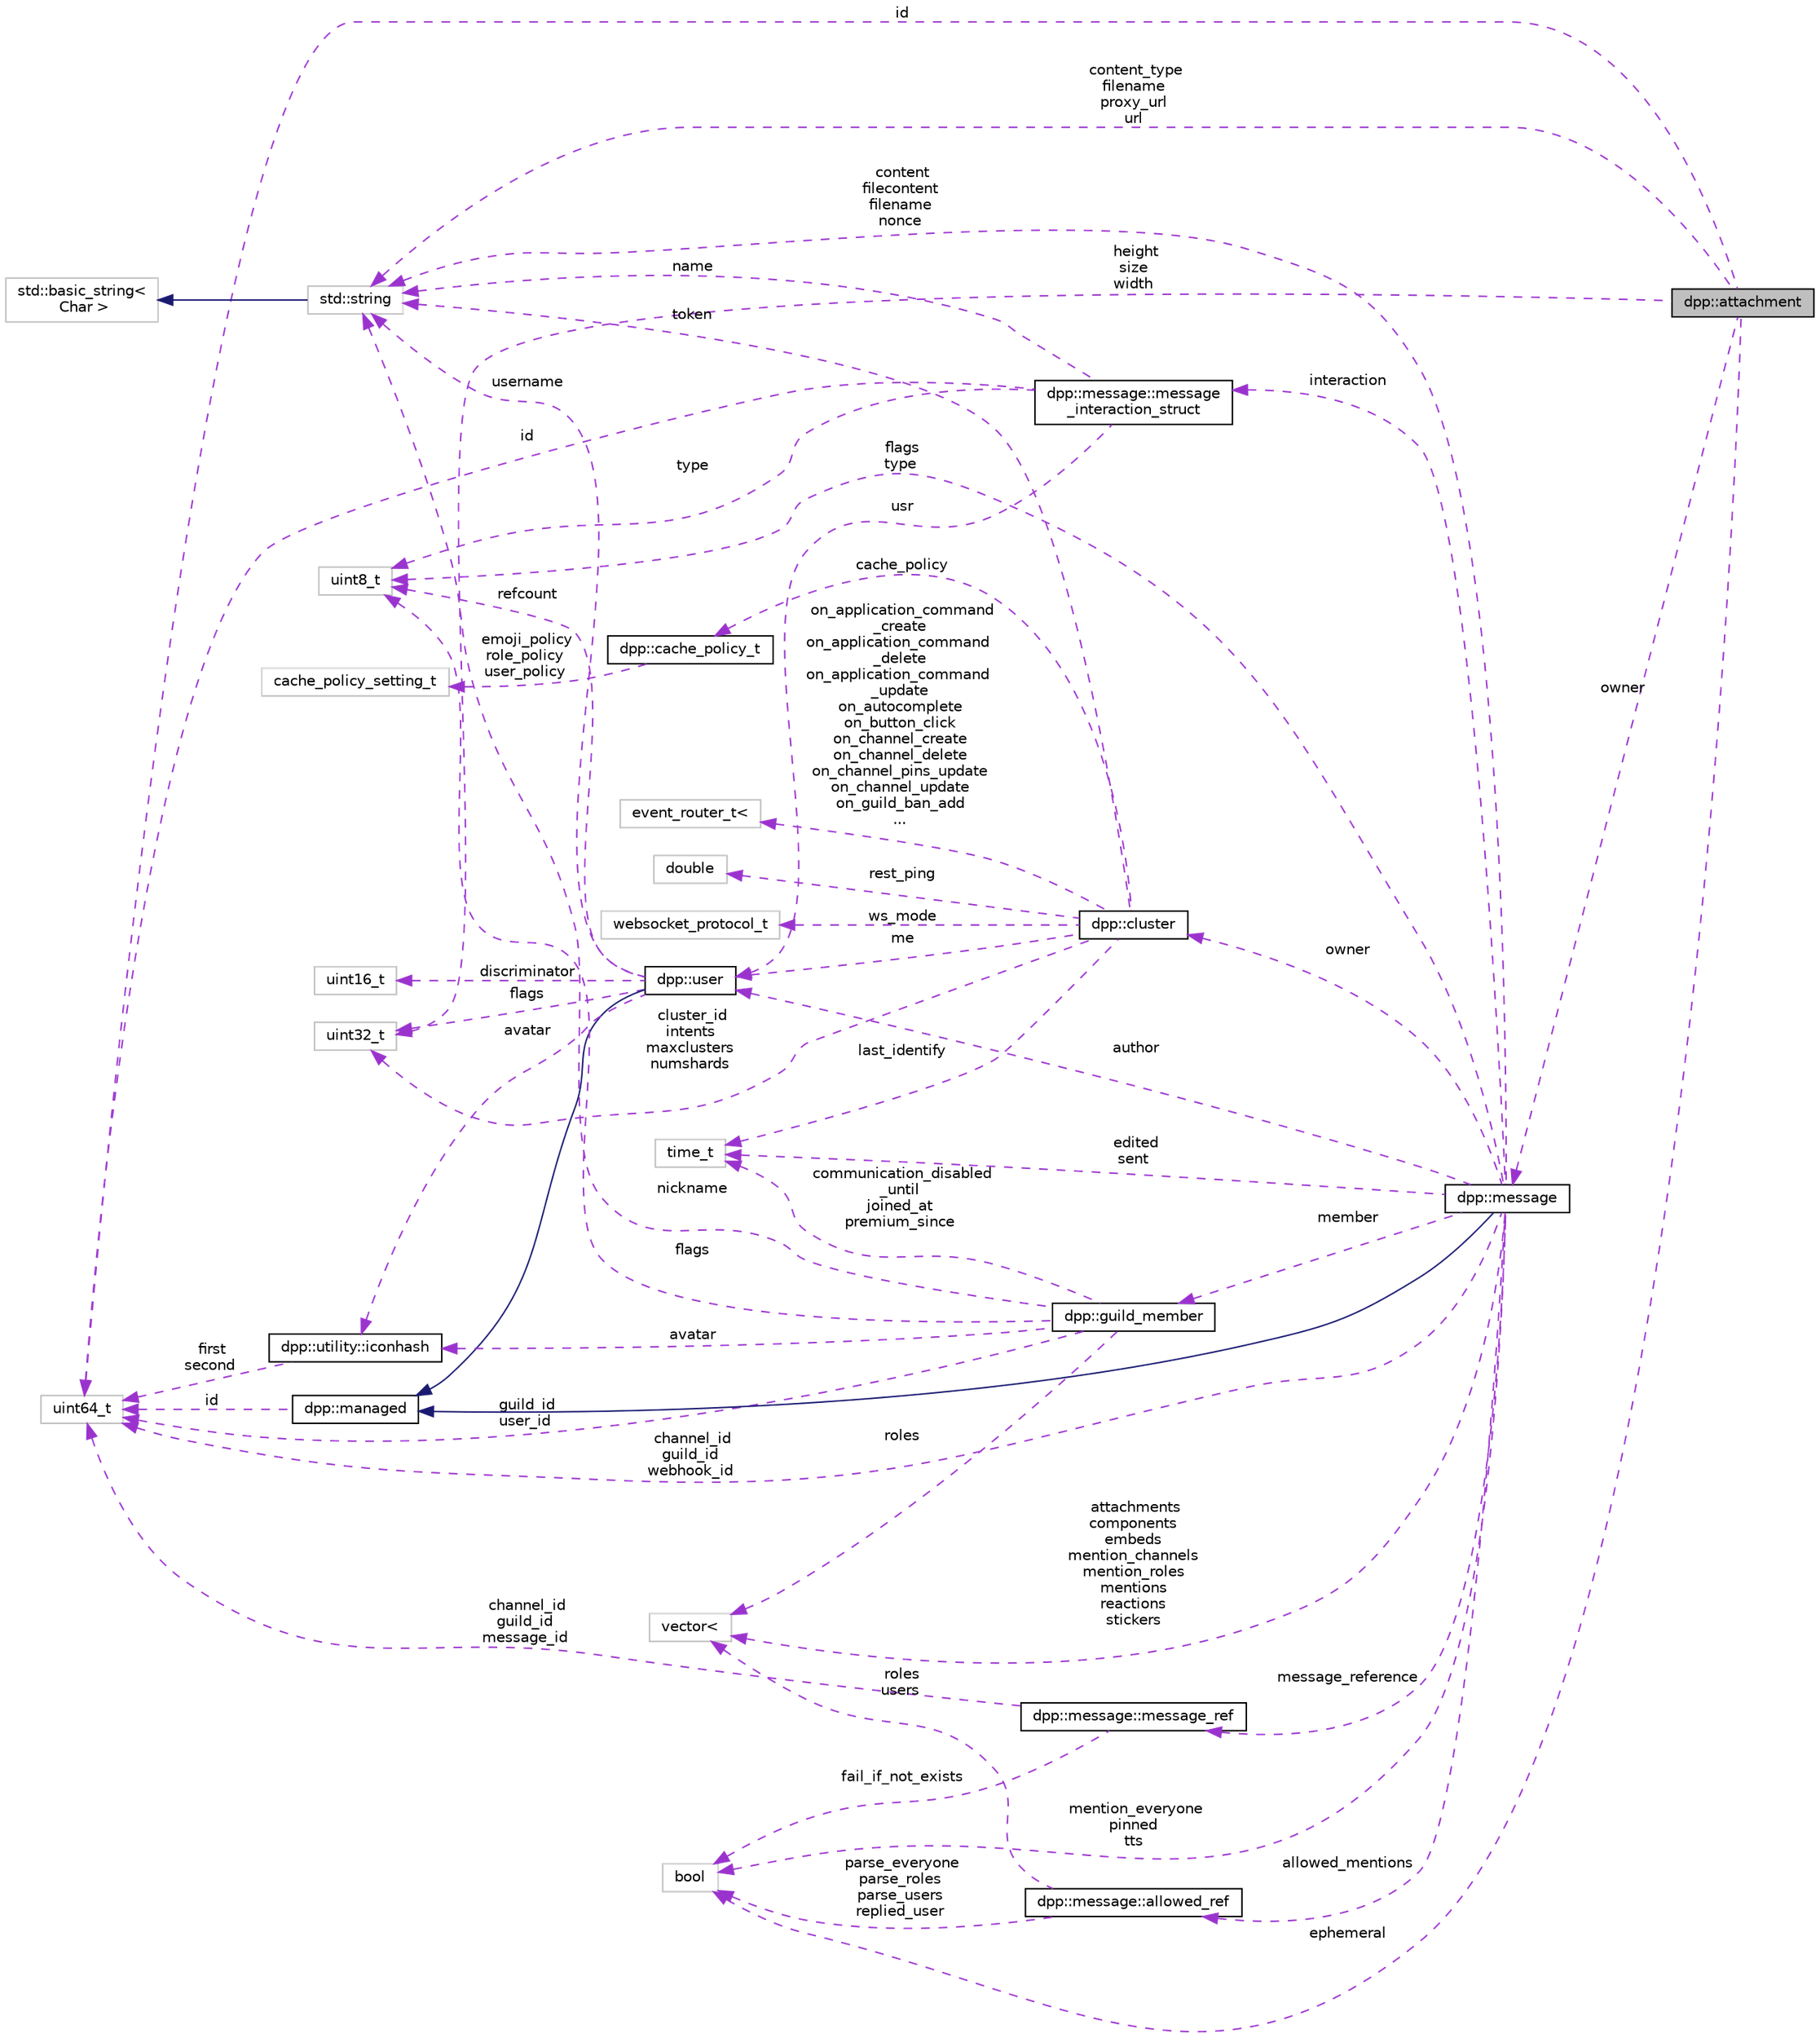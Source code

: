 digraph "dpp::attachment"
{
 // INTERACTIVE_SVG=YES
 // LATEX_PDF_SIZE
  bgcolor="transparent";
  edge [fontname="Helvetica",fontsize="10",labelfontname="Helvetica",labelfontsize="10"];
  node [fontname="Helvetica",fontsize="10",shape=record];
  rankdir="LR";
  Node1 [label="dpp::attachment",height=0.2,width=0.4,color="black", fillcolor="grey75", style="filled", fontcolor="black",tooltip="Represents an attachment in a dpp::message."];
  Node2 -> Node1 [dir="back",color="darkorchid3",fontsize="10",style="dashed",label=" id" ,fontname="Helvetica"];
  Node2 [label="uint64_t",height=0.2,width=0.4,color="grey75",tooltip=" "];
  Node3 -> Node1 [dir="back",color="darkorchid3",fontsize="10",style="dashed",label=" height\nsize\nwidth" ,fontname="Helvetica"];
  Node3 [label="uint32_t",height=0.2,width=0.4,color="grey75",tooltip=" "];
  Node4 -> Node1 [dir="back",color="darkorchid3",fontsize="10",style="dashed",label=" content_type\nfilename\nproxy_url\nurl" ,fontname="Helvetica"];
  Node4 [label="std::string",height=0.2,width=0.4,color="grey75",tooltip=" "];
  Node5 -> Node4 [dir="back",color="midnightblue",fontsize="10",style="solid",fontname="Helvetica"];
  Node5 [label="std::basic_string\<\l Char \>",height=0.2,width=0.4,color="grey75",tooltip=" "];
  Node6 -> Node1 [dir="back",color="darkorchid3",fontsize="10",style="dashed",label=" ephemeral" ,fontname="Helvetica"];
  Node6 [label="bool",height=0.2,width=0.4,color="grey75",tooltip=" "];
  Node7 -> Node1 [dir="back",color="darkorchid3",fontsize="10",style="dashed",label=" owner" ,fontname="Helvetica"];
  Node7 [label="dpp::message",height=0.2,width=0.4,color="black",URL="$structdpp_1_1message.html",tooltip="Represents messages sent and received on Discord."];
  Node8 -> Node7 [dir="back",color="midnightblue",fontsize="10",style="solid",fontname="Helvetica"];
  Node8 [label="dpp::managed",height=0.2,width=0.4,color="black",URL="$classdpp_1_1managed.html",tooltip="The managed class is the base class for various types that can be stored in a cache that are identifi..."];
  Node2 -> Node8 [dir="back",color="darkorchid3",fontsize="10",style="dashed",label=" id" ,fontname="Helvetica"];
  Node2 -> Node7 [dir="back",color="darkorchid3",fontsize="10",style="dashed",label=" channel_id\nguild_id\nwebhook_id" ,fontname="Helvetica"];
  Node9 -> Node7 [dir="back",color="darkorchid3",fontsize="10",style="dashed",label=" author" ,fontname="Helvetica"];
  Node9 [label="dpp::user",height=0.2,width=0.4,color="black",URL="$classdpp_1_1user.html",tooltip="Represents a user on discord. May or may not be a member of a dpp::guild."];
  Node8 -> Node9 [dir="back",color="midnightblue",fontsize="10",style="solid",fontname="Helvetica"];
  Node4 -> Node9 [dir="back",color="darkorchid3",fontsize="10",style="dashed",label=" username" ,fontname="Helvetica"];
  Node10 -> Node9 [dir="back",color="darkorchid3",fontsize="10",style="dashed",label=" discriminator" ,fontname="Helvetica"];
  Node10 [label="uint16_t",height=0.2,width=0.4,color="grey75",tooltip=" "];
  Node11 -> Node9 [dir="back",color="darkorchid3",fontsize="10",style="dashed",label=" avatar" ,fontname="Helvetica"];
  Node11 [label="dpp::utility::iconhash",height=0.2,width=0.4,color="black",URL="$structdpp_1_1utility_1_1iconhash.html",tooltip="Store a 128 bit icon hash (profile picture, server icon etc) as a 128 bit binary value made of two ui..."];
  Node2 -> Node11 [dir="back",color="darkorchid3",fontsize="10",style="dashed",label=" first\nsecond" ,fontname="Helvetica"];
  Node3 -> Node9 [dir="back",color="darkorchid3",fontsize="10",style="dashed",label=" flags" ,fontname="Helvetica"];
  Node12 -> Node9 [dir="back",color="darkorchid3",fontsize="10",style="dashed",label=" refcount" ,fontname="Helvetica"];
  Node12 [label="uint8_t",height=0.2,width=0.4,color="grey75",tooltip=" "];
  Node13 -> Node7 [dir="back",color="darkorchid3",fontsize="10",style="dashed",label=" member" ,fontname="Helvetica"];
  Node13 [label="dpp::guild_member",height=0.2,width=0.4,color="black",URL="$classdpp_1_1guild__member.html",tooltip="Represents dpp::user membership upon a dpp::guild. This contains the user's nickname,..."];
  Node4 -> Node13 [dir="back",color="darkorchid3",fontsize="10",style="dashed",label=" nickname" ,fontname="Helvetica"];
  Node2 -> Node13 [dir="back",color="darkorchid3",fontsize="10",style="dashed",label=" guild_id\nuser_id" ,fontname="Helvetica"];
  Node14 -> Node13 [dir="back",color="darkorchid3",fontsize="10",style="dashed",label=" roles" ,fontname="Helvetica"];
  Node14 [label="vector\<",height=0.2,width=0.4,color="grey75",tooltip=" "];
  Node15 -> Node13 [dir="back",color="darkorchid3",fontsize="10",style="dashed",label=" communication_disabled\l_until\njoined_at\npremium_since" ,fontname="Helvetica"];
  Node15 [label="time_t",height=0.2,width=0.4,color="grey75",tooltip=" "];
  Node12 -> Node13 [dir="back",color="darkorchid3",fontsize="10",style="dashed",label=" flags" ,fontname="Helvetica"];
  Node11 -> Node13 [dir="back",color="darkorchid3",fontsize="10",style="dashed",label=" avatar" ,fontname="Helvetica"];
  Node4 -> Node7 [dir="back",color="darkorchid3",fontsize="10",style="dashed",label=" content\nfilecontent\nfilename\nnonce" ,fontname="Helvetica"];
  Node14 -> Node7 [dir="back",color="darkorchid3",fontsize="10",style="dashed",label=" attachments\ncomponents\nembeds\nmention_channels\nmention_roles\nmentions\nreactions\nstickers" ,fontname="Helvetica"];
  Node15 -> Node7 [dir="back",color="darkorchid3",fontsize="10",style="dashed",label=" edited\nsent" ,fontname="Helvetica"];
  Node6 -> Node7 [dir="back",color="darkorchid3",fontsize="10",style="dashed",label=" mention_everyone\npinned\ntts" ,fontname="Helvetica"];
  Node12 -> Node7 [dir="back",color="darkorchid3",fontsize="10",style="dashed",label=" flags\ntype" ,fontname="Helvetica"];
  Node16 -> Node7 [dir="back",color="darkorchid3",fontsize="10",style="dashed",label=" message_reference" ,fontname="Helvetica"];
  Node16 [label="dpp::message::message_ref",height=0.2,width=0.4,color="black",URL="$structdpp_1_1message_1_1message__ref.html",tooltip="Reference to another message, e.g. a reply."];
  Node2 -> Node16 [dir="back",color="darkorchid3",fontsize="10",style="dashed",label=" channel_id\nguild_id\nmessage_id" ,fontname="Helvetica"];
  Node6 -> Node16 [dir="back",color="darkorchid3",fontsize="10",style="dashed",label=" fail_if_not_exists" ,fontname="Helvetica"];
  Node17 -> Node7 [dir="back",color="darkorchid3",fontsize="10",style="dashed",label=" interaction" ,fontname="Helvetica"];
  Node17 [label="dpp::message::message\l_interaction_struct",height=0.2,width=0.4,color="black",URL="$structdpp_1_1message_1_1message__interaction__struct.html",tooltip="Reference to an interaction."];
  Node2 -> Node17 [dir="back",color="darkorchid3",fontsize="10",style="dashed",label=" id" ,fontname="Helvetica"];
  Node12 -> Node17 [dir="back",color="darkorchid3",fontsize="10",style="dashed",label=" type" ,fontname="Helvetica"];
  Node4 -> Node17 [dir="back",color="darkorchid3",fontsize="10",style="dashed",label=" name" ,fontname="Helvetica"];
  Node9 -> Node17 [dir="back",color="darkorchid3",fontsize="10",style="dashed",label=" usr" ,fontname="Helvetica"];
  Node18 -> Node7 [dir="back",color="darkorchid3",fontsize="10",style="dashed",label=" allowed_mentions" ,fontname="Helvetica"];
  Node18 [label="dpp::message::allowed_ref",height=0.2,width=0.4,color="black",URL="$structdpp_1_1message_1_1allowed__ref.html",tooltip="Allowed mentions detils."];
  Node6 -> Node18 [dir="back",color="darkorchid3",fontsize="10",style="dashed",label=" parse_everyone\nparse_roles\nparse_users\nreplied_user" ,fontname="Helvetica"];
  Node14 -> Node18 [dir="back",color="darkorchid3",fontsize="10",style="dashed",label=" roles\nusers" ,fontname="Helvetica"];
  Node19 -> Node7 [dir="back",color="darkorchid3",fontsize="10",style="dashed",label=" owner" ,fontname="Helvetica"];
  Node19 [label="dpp::cluster",height=0.2,width=0.4,color="black",URL="$classdpp_1_1cluster.html",tooltip="The cluster class represents a group of shards and a command queue for sending and receiving commands..."];
  Node4 -> Node19 [dir="back",color="darkorchid3",fontsize="10",style="dashed",label=" token" ,fontname="Helvetica"];
  Node15 -> Node19 [dir="back",color="darkorchid3",fontsize="10",style="dashed",label=" last_identify" ,fontname="Helvetica"];
  Node3 -> Node19 [dir="back",color="darkorchid3",fontsize="10",style="dashed",label=" cluster_id\nintents\nmaxclusters\nnumshards" ,fontname="Helvetica"];
  Node20 -> Node19 [dir="back",color="darkorchid3",fontsize="10",style="dashed",label=" rest_ping" ,fontname="Helvetica"];
  Node20 [label="double",height=0.2,width=0.4,color="grey75",tooltip=" "];
  Node9 -> Node19 [dir="back",color="darkorchid3",fontsize="10",style="dashed",label=" me" ,fontname="Helvetica"];
  Node21 -> Node19 [dir="back",color="darkorchid3",fontsize="10",style="dashed",label=" cache_policy" ,fontname="Helvetica"];
  Node21 [label="dpp::cache_policy_t",height=0.2,width=0.4,color="black",URL="$structdpp_1_1cache__policy__t.html",tooltip="Represents the caching policy of the cluster."];
  Node22 -> Node21 [dir="back",color="darkorchid3",fontsize="10",style="dashed",label=" emoji_policy\nrole_policy\nuser_policy" ,fontname="Helvetica"];
  Node22 [label="cache_policy_setting_t",height=0.2,width=0.4,color="grey75",tooltip=" "];
  Node23 -> Node19 [dir="back",color="darkorchid3",fontsize="10",style="dashed",label=" ws_mode" ,fontname="Helvetica"];
  Node23 [label="websocket_protocol_t",height=0.2,width=0.4,color="grey75",tooltip=" "];
  Node24 -> Node19 [dir="back",color="darkorchid3",fontsize="10",style="dashed",label=" on_application_command\l_create\non_application_command\l_delete\non_application_command\l_update\non_autocomplete\non_button_click\non_channel_create\non_channel_delete\non_channel_pins_update\non_channel_update\non_guild_ban_add\n..." ,fontname="Helvetica"];
  Node24 [label="event_router_t\<",height=0.2,width=0.4,color="grey75",tooltip=" "];
}
